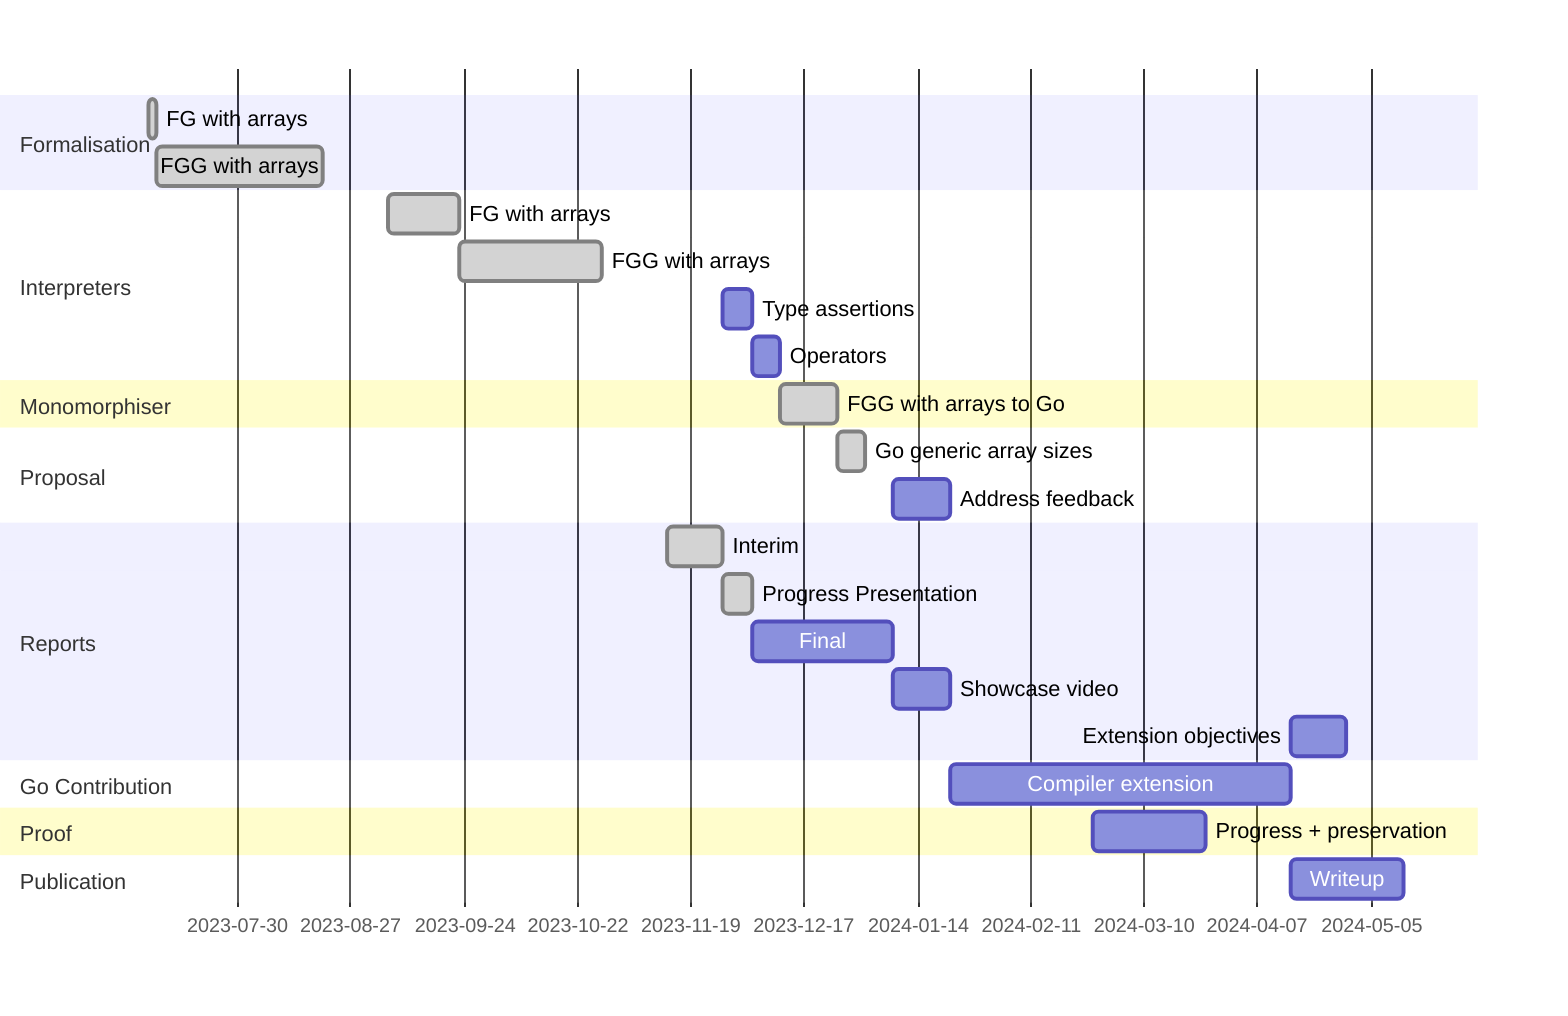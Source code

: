 gantt
    tickInterval 4week
    dateFormat  YYYY-MM-DD
    section Formalisation
        FG with arrays :done, 2023-07-08, 2023-07-10
        FGG with arrays :done, 2023-07-10, 2023-08-20
    section Interpreters
        FG with arrays :done, 2023-09-05,2023-09-23
        FGG with arrays :done, fggi, 2023-09-23, 5w
        Type assertions :tai, after interim, 1w
        Operators :op, after tai, 1w
    section Monomorphiser
        FGG with arrays to Go :done, fggm, after op, 2w
    section Proposal
        Go generic array sizes :done, after fggm, 1w
        Address feedback :feedback, after report, 2w
    section Reports
        Interim :done, interim, 2023-11-13, 2023-11-27
        Progress Presentation :done, progress, after interim, 2023-12-04
        Final :report, after progress, 5w
        Showcase video :after report, 2w
        Extension objectives :after compiler, 2w
    section Go Contribution
        Compiler extension :compiler, after feedback, 12w
    section Proof
        Progress + preservation :2024-02-26, 4w
    section Publication
        Writeup :after compiler, 4w